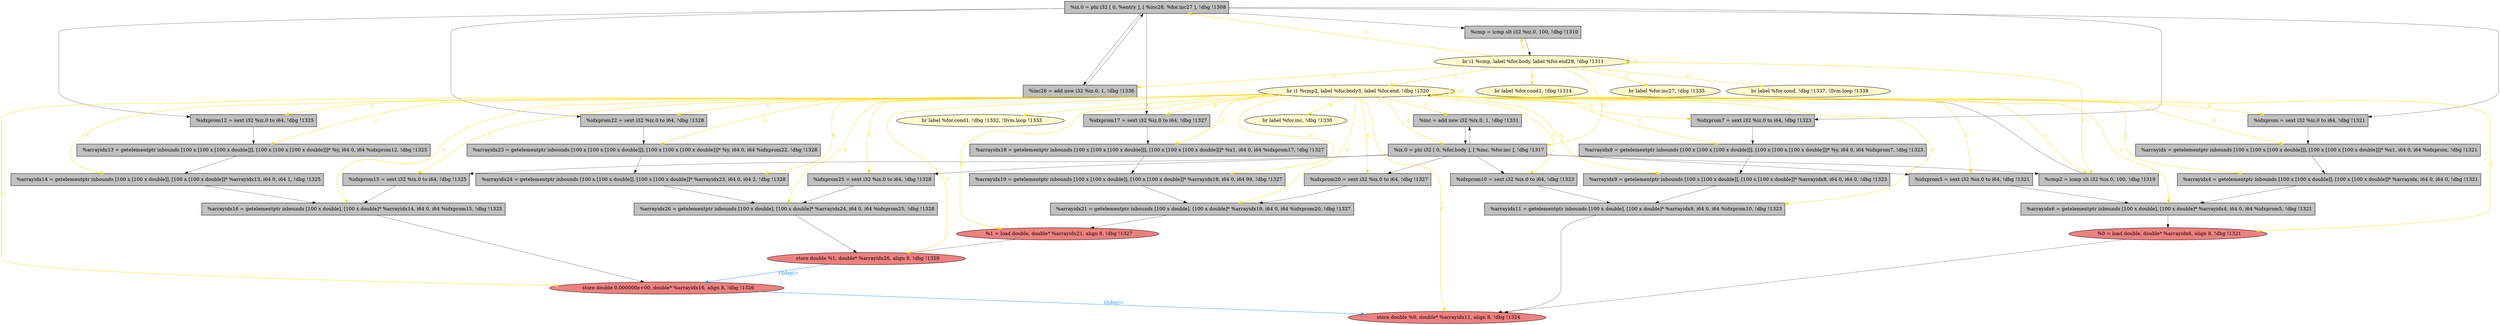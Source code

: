 
digraph G {


node461 [fillcolor=lightcoral,label="  store double 0.000000e+00, double* %arrayidx16, align 8, !dbg !1326",shape=ellipse,style=filled ]
node460 [fillcolor=grey,label="  %arrayidx16 = getelementptr inbounds [100 x double], [100 x double]* %arrayidx14, i64 0, i64 %idxprom15, !dbg !1325",shape=rectangle,style=filled ]
node457 [fillcolor=grey,label="  %arrayidx8 = getelementptr inbounds [100 x [100 x [100 x double]]], [100 x [100 x [100 x double]]]* %y, i64 0, i64 %idxprom7, !dbg !1323",shape=rectangle,style=filled ]
node435 [fillcolor=grey,label="  %arrayidx = getelementptr inbounds [100 x [100 x [100 x double]]], [100 x [100 x [100 x double]]]* %x1, i64 0, i64 %idxprom, !dbg !1321",shape=rectangle,style=filled ]
node434 [fillcolor=grey,label="  %idxprom5 = sext i32 %ix.0 to i64, !dbg !1321",shape=rectangle,style=filled ]
node432 [fillcolor=grey,label="  %idxprom = sext i32 %iz.0 to i64, !dbg !1321",shape=rectangle,style=filled ]
node458 [fillcolor=grey,label="  %arrayidx13 = getelementptr inbounds [100 x [100 x [100 x double]]], [100 x [100 x [100 x double]]]* %y, i64 0, i64 %idxprom12, !dbg !1325",shape=rectangle,style=filled ]
node433 [fillcolor=lightcoral,label="  store double %0, double* %arrayidx11, align 8, !dbg !1324",shape=ellipse,style=filled ]
node444 [fillcolor=grey,label="  %arrayidx24 = getelementptr inbounds [100 x [100 x double]], [100 x [100 x double]]* %arrayidx23, i64 0, i64 2, !dbg !1328",shape=rectangle,style=filled ]
node452 [fillcolor=grey,label="  %idxprom10 = sext i32 %ix.0 to i64, !dbg !1323",shape=rectangle,style=filled ]
node431 [fillcolor=grey,label="  %iz.0 = phi i32 [ 0, %entry ], [ %inc28, %for.inc27 ], !dbg !1308",shape=rectangle,style=filled ]
node436 [fillcolor=grey,label="  %arrayidx6 = getelementptr inbounds [100 x double], [100 x double]* %arrayidx4, i64 0, i64 %idxprom5, !dbg !1321",shape=rectangle,style=filled ]
node423 [fillcolor=lightcoral,label="  %1 = load double, double* %arrayidx21, align 8, !dbg !1327",shape=ellipse,style=filled ]
node428 [fillcolor=lightcoral,label="  %0 = load double, double* %arrayidx6, align 8, !dbg !1321",shape=ellipse,style=filled ]
node427 [fillcolor=grey,label="  %idxprom20 = sext i32 %ix.0 to i64, !dbg !1327",shape=rectangle,style=filled ]
node463 [fillcolor=grey,label="  %arrayidx19 = getelementptr inbounds [100 x [100 x double]], [100 x [100 x double]]* %arrayidx18, i64 0, i64 99, !dbg !1327",shape=rectangle,style=filled ]
node425 [fillcolor=grey,label="  %arrayidx21 = getelementptr inbounds [100 x double], [100 x double]* %arrayidx19, i64 0, i64 %idxprom20, !dbg !1327",shape=rectangle,style=filled ]
node424 [fillcolor=grey,label="  %arrayidx14 = getelementptr inbounds [100 x [100 x double]], [100 x [100 x double]]* %arrayidx13, i64 0, i64 1, !dbg !1325",shape=rectangle,style=filled ]
node429 [fillcolor=grey,label="  %arrayidx18 = getelementptr inbounds [100 x [100 x [100 x double]]], [100 x [100 x [100 x double]]]* %x1, i64 0, i64 %idxprom17, !dbg !1327",shape=rectangle,style=filled ]
node422 [fillcolor=lemonchiffon,label="  br label %for.cond1, !dbg !1314",shape=ellipse,style=filled ]
node445 [fillcolor=grey,label="  %arrayidx26 = getelementptr inbounds [100 x double], [100 x double]* %arrayidx24, i64 0, i64 %idxprom25, !dbg !1328",shape=rectangle,style=filled ]
node426 [fillcolor=grey,label="  %inc28 = add nsw i32 %iz.0, 1, !dbg !1336",shape=rectangle,style=filled ]
node437 [fillcolor=lightcoral,label="  store double %1, double* %arrayidx26, align 8, !dbg !1329",shape=ellipse,style=filled ]
node451 [fillcolor=grey,label="  %cmp = icmp slt i32 %iz.0, 100, !dbg !1310",shape=rectangle,style=filled ]
node438 [fillcolor=lemonchiffon,label="  br label %for.cond1, !dbg !1332, !llvm.loop !1333",shape=ellipse,style=filled ]
node439 [fillcolor=grey,label="  %arrayidx23 = getelementptr inbounds [100 x [100 x [100 x double]]], [100 x [100 x [100 x double]]]* %y, i64 0, i64 %idxprom22, !dbg !1328",shape=rectangle,style=filled ]
node447 [fillcolor=lemonchiffon,label="  br i1 %cmp, label %for.body, label %for.end29, !dbg !1311",shape=ellipse,style=filled ]
node440 [fillcolor=grey,label="  %cmp2 = icmp slt i32 %ix.0, 100, !dbg !1319",shape=rectangle,style=filled ]
node448 [fillcolor=lemonchiffon,label="  br i1 %cmp2, label %for.body3, label %for.end, !dbg !1320",shape=ellipse,style=filled ]
node441 [fillcolor=grey,label="  %arrayidx4 = getelementptr inbounds [100 x [100 x double]], [100 x [100 x double]]* %arrayidx, i64 0, i64 0, !dbg !1321",shape=rectangle,style=filled ]
node442 [fillcolor=grey,label="  %inc = add nsw i32 %ix.0, 1, !dbg !1331",shape=rectangle,style=filled ]
node443 [fillcolor=grey,label="  %idxprom25 = sext i32 %ix.0 to i64, !dbg !1328",shape=rectangle,style=filled ]
node446 [fillcolor=lemonchiffon,label="  br label %for.inc, !dbg !1330",shape=ellipse,style=filled ]
node430 [fillcolor=lemonchiffon,label="  br label %for.inc27, !dbg !1335",shape=ellipse,style=filled ]
node449 [fillcolor=grey,label="  %arrayidx9 = getelementptr inbounds [100 x [100 x double]], [100 x [100 x double]]* %arrayidx8, i64 0, i64 0, !dbg !1323",shape=rectangle,style=filled ]
node450 [fillcolor=lemonchiffon,label="  br label %for.cond, !dbg !1337, !llvm.loop !1338",shape=ellipse,style=filled ]
node453 [fillcolor=grey,label="  %idxprom15 = sext i32 %ix.0 to i64, !dbg !1325",shape=rectangle,style=filled ]
node421 [fillcolor=grey,label="  %idxprom22 = sext i32 %iz.0 to i64, !dbg !1328",shape=rectangle,style=filled ]
node454 [fillcolor=grey,label="  %ix.0 = phi i32 [ 0, %for.body ], [ %inc, %for.inc ], !dbg !1317",shape=rectangle,style=filled ]
node459 [fillcolor=grey,label="  %arrayidx11 = getelementptr inbounds [100 x double], [100 x double]* %arrayidx9, i64 0, i64 %idxprom10, !dbg !1323",shape=rectangle,style=filled ]
node455 [fillcolor=grey,label="  %idxprom7 = sext i32 %iz.0 to i64, !dbg !1323",shape=rectangle,style=filled ]
node462 [fillcolor=grey,label="  %idxprom17 = sext i32 %iz.0 to i64, !dbg !1327",shape=rectangle,style=filled ]
node456 [fillcolor=grey,label="  %idxprom12 = sext i32 %iz.0 to i64, !dbg !1325",shape=rectangle,style=filled ]

node448->node446 [style=solid,color=gold,label="C",penwidth=1.0,fontcolor=gold ]
node448->node443 [style=solid,color=gold,label="C",penwidth=1.0,fontcolor=gold ]
node448->node427 [style=solid,color=gold,label="C",penwidth=1.0,fontcolor=gold ]
node448->node429 [style=solid,color=gold,label="C",penwidth=1.0,fontcolor=gold ]
node431->node455 [style=solid,color=black,label="",penwidth=0.5,fontcolor=black ]
node448->node424 [style=solid,color=gold,label="C",penwidth=1.0,fontcolor=gold ]
node447->node447 [style=solid,color=gold,label="C",penwidth=1.0,fontcolor=gold ]
node448->node458 [style=solid,color=gold,label="C",penwidth=1.0,fontcolor=gold ]
node448->node452 [style=solid,color=gold,label="C",penwidth=1.0,fontcolor=gold ]
node448->node449 [style=solid,color=gold,label="C",penwidth=1.0,fontcolor=gold ]
node447->node422 [style=solid,color=gold,label="C",penwidth=1.0,fontcolor=gold ]
node447->node431 [style=solid,color=gold,label="C",penwidth=1.0,fontcolor=gold ]
node431->node462 [style=solid,color=black,label="",penwidth=0.5,fontcolor=black ]
node423->node437 [style=solid,color=black,label="",penwidth=0.5,fontcolor=black ]
node454->node452 [style=solid,color=black,label="",penwidth=0.5,fontcolor=black ]
node448->node457 [style=solid,color=gold,label="C",penwidth=1.0,fontcolor=gold ]
node445->node437 [style=solid,color=black,label="",penwidth=0.5,fontcolor=black ]
node447->node430 [style=solid,color=gold,label="C",penwidth=1.0,fontcolor=gold ]
node448->node428 [style=solid,color=gold,label="C",penwidth=1.0,fontcolor=gold ]
node463->node425 [style=solid,color=black,label="",penwidth=0.5,fontcolor=black ]
node435->node441 [style=solid,color=black,label="",penwidth=0.5,fontcolor=black ]
node448->node442 [style=solid,color=gold,label="C",penwidth=1.0,fontcolor=gold ]
node448->node425 [style=solid,color=gold,label="C",penwidth=1.0,fontcolor=gold ]
node451->node447 [style=solid,color=black,label="",penwidth=0.5,fontcolor=black ]
node455->node457 [style=solid,color=black,label="",penwidth=0.5,fontcolor=black ]
node447->node451 [style=solid,color=gold,label="C",penwidth=1.0,fontcolor=gold ]
node448->node435 [style=solid,color=gold,label="C",penwidth=1.0,fontcolor=gold ]
node431->node426 [style=solid,color=black,label="",penwidth=0.5,fontcolor=black ]
node452->node459 [style=solid,color=black,label="",penwidth=0.5,fontcolor=black ]
node448->node453 [style=solid,color=gold,label="C",penwidth=1.0,fontcolor=gold ]
node447->node426 [style=solid,color=gold,label="C",penwidth=1.0,fontcolor=gold ]
node432->node435 [style=solid,color=black,label="",penwidth=0.5,fontcolor=black ]
node454->node453 [style=solid,color=black,label="",penwidth=0.5,fontcolor=black ]
node439->node444 [style=solid,color=black,label="",penwidth=0.5,fontcolor=black ]
node447->node450 [style=solid,color=gold,label="C",penwidth=1.0,fontcolor=gold ]
node453->node460 [style=solid,color=black,label="",penwidth=0.5,fontcolor=black ]
node454->node443 [style=solid,color=black,label="",penwidth=0.5,fontcolor=black ]
node421->node439 [style=solid,color=black,label="",penwidth=0.5,fontcolor=black ]
node448->node423 [style=solid,color=gold,label="C",penwidth=1.0,fontcolor=gold ]
node458->node424 [style=solid,color=black,label="",penwidth=0.5,fontcolor=black ]
node436->node428 [style=solid,color=black,label="",penwidth=0.5,fontcolor=black ]
node448->node440 [style=solid,color=gold,label="C",penwidth=1.0,fontcolor=gold ]
node448->node460 [style=solid,color=gold,label="C",penwidth=1.0,fontcolor=gold ]
node448->node438 [style=solid,color=gold,label="C",penwidth=1.0,fontcolor=gold ]
node462->node429 [style=solid,color=black,label="",penwidth=0.5,fontcolor=black ]
node454->node434 [style=solid,color=black,label="",penwidth=0.5,fontcolor=black ]
node448->node445 [style=solid,color=gold,label="C",penwidth=1.0,fontcolor=gold ]
node448->node454 [style=solid,color=gold,label="C",penwidth=1.0,fontcolor=gold ]
node426->node431 [style=solid,color=black,label="",penwidth=0.5,fontcolor=black ]
node431->node432 [style=solid,color=black,label="",penwidth=0.5,fontcolor=black ]
node448->node448 [style=solid,color=gold,label="C",penwidth=1.0,fontcolor=gold ]
node434->node436 [style=solid,color=black,label="",penwidth=0.5,fontcolor=black ]
node444->node445 [style=solid,color=black,label="",penwidth=0.5,fontcolor=black ]
node448->node439 [style=solid,color=gold,label="C",penwidth=1.0,fontcolor=gold ]
node440->node448 [style=solid,color=black,label="",penwidth=0.5,fontcolor=black ]
node447->node448 [style=solid,color=gold,label="C",penwidth=1.0,fontcolor=gold ]
node449->node459 [style=solid,color=black,label="",penwidth=0.5,fontcolor=black ]
node443->node445 [style=solid,color=black,label="",penwidth=0.5,fontcolor=black ]
node429->node463 [style=solid,color=black,label="",penwidth=0.5,fontcolor=black ]
node448->node455 [style=solid,color=gold,label="C",penwidth=1.0,fontcolor=gold ]
node441->node436 [style=solid,color=black,label="",penwidth=0.5,fontcolor=black ]
node448->node456 [style=solid,color=gold,label="C",penwidth=1.0,fontcolor=gold ]
node460->node461 [style=solid,color=black,label="",penwidth=0.5,fontcolor=black ]
node456->node458 [style=solid,color=black,label="",penwidth=0.5,fontcolor=black ]
node431->node451 [style=solid,color=black,label="",penwidth=0.5,fontcolor=black ]
node431->node421 [style=solid,color=black,label="",penwidth=0.5,fontcolor=black ]
node448->node441 [style=solid,color=gold,label="C",penwidth=1.0,fontcolor=gold ]
node424->node460 [style=solid,color=black,label="",penwidth=0.5,fontcolor=black ]
node457->node449 [style=solid,color=black,label="",penwidth=0.5,fontcolor=black ]
node425->node423 [style=solid,color=black,label="",penwidth=0.5,fontcolor=black ]
node447->node454 [style=solid,color=gold,label="C",penwidth=1.0,fontcolor=gold ]
node459->node433 [style=solid,color=black,label="",penwidth=0.5,fontcolor=black ]
node448->node437 [style=solid,color=gold,label="C",penwidth=1.0,fontcolor=gold ]
node442->node454 [style=solid,color=black,label="",penwidth=0.5,fontcolor=black ]
node428->node433 [style=solid,color=black,label="",penwidth=0.5,fontcolor=black ]
node431->node456 [style=solid,color=black,label="",penwidth=0.5,fontcolor=black ]
node448->node444 [style=solid,color=gold,label="C",penwidth=1.0,fontcolor=gold ]
node461->node433 [style=solid,color=dodgerblue,label="O|dep|=",penwidth=1.0,fontcolor=dodgerblue ]
node448->node462 [style=solid,color=gold,label="C",penwidth=1.0,fontcolor=gold ]
node454->node427 [style=solid,color=black,label="",penwidth=0.5,fontcolor=black ]
node437->node461 [style=solid,color=dodgerblue,label="O|dep|=",penwidth=1.0,fontcolor=dodgerblue ]
node447->node440 [style=solid,color=gold,label="C",penwidth=1.0,fontcolor=gold ]
node448->node459 [style=solid,color=gold,label="C",penwidth=1.0,fontcolor=gold ]
node454->node440 [style=solid,color=black,label="",penwidth=0.5,fontcolor=black ]
node448->node433 [style=solid,color=gold,label="C",penwidth=1.0,fontcolor=gold ]
node448->node463 [style=solid,color=gold,label="C",penwidth=1.0,fontcolor=gold ]
node448->node434 [style=solid,color=gold,label="C",penwidth=1.0,fontcolor=gold ]
node448->node461 [style=solid,color=gold,label="C",penwidth=1.0,fontcolor=gold ]
node427->node425 [style=solid,color=black,label="",penwidth=0.5,fontcolor=black ]
node454->node442 [style=solid,color=black,label="",penwidth=0.5,fontcolor=black ]
node448->node432 [style=solid,color=gold,label="C",penwidth=1.0,fontcolor=gold ]
node448->node421 [style=solid,color=gold,label="C",penwidth=1.0,fontcolor=gold ]
node448->node436 [style=solid,color=gold,label="C",penwidth=1.0,fontcolor=gold ]


}
